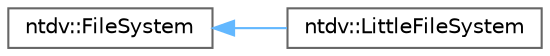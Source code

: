 digraph "Graphical Class Hierarchy"
{
 // LATEX_PDF_SIZE
  bgcolor="transparent";
  edge [fontname=Helvetica,fontsize=10,labelfontname=Helvetica,labelfontsize=10];
  node [fontname=Helvetica,fontsize=10,shape=box,height=0.2,width=0.4];
  rankdir="LR";
  Node0 [id="Node000000",label="ntdv::FileSystem",height=0.2,width=0.4,color="grey40", fillcolor="white", style="filled",URL="$classntdv_1_1_file_system.html",tooltip=" "];
  Node0 -> Node1 [id="edge1_Node000000_Node000001",dir="back",color="steelblue1",style="solid",tooltip=" "];
  Node1 [id="Node000001",label="ntdv::LittleFileSystem",height=0.2,width=0.4,color="grey40", fillcolor="white", style="filled",URL="$classntdv_1_1_little_file_system.html",tooltip=" "];
}

